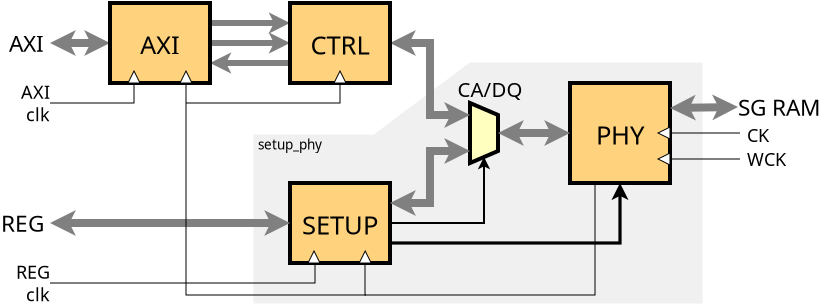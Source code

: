 <?xml version="1.0" encoding="UTF-8"?>
<dia:diagram xmlns:dia="http://www.lysator.liu.se/~alla/dia/">
  <dia:layer name="Background" visible="true">
    <dia:object type="Standard - Polygon" version="0" id="O0">
      <dia:attribute name="obj_pos">
        <dia:point val="23.6,17.8"/>
      </dia:attribute>
      <dia:attribute name="obj_bb">
        <dia:rectangle val="23.6,16;34.8,22"/>
      </dia:attribute>
      <dia:attribute name="poly_points">
        <dia:point val="23.6,17.8"/>
        <dia:point val="26.6,17.8"/>
        <dia:point val="29,16"/>
        <dia:point val="34.8,16"/>
        <dia:point val="34.8,22"/>
        <dia:point val="23.6,22"/>
      </dia:attribute>
      <dia:attribute name="line_color">
        <dia:color val="#f0f0f0"/>
      </dia:attribute>
      <dia:attribute name="line_width">
        <dia:real val="1.175e-38"/>
      </dia:attribute>
      <dia:attribute name="inner_color">
        <dia:color val="#f0f0f0"/>
      </dia:attribute>
      <dia:attribute name="show_background">
        <dia:boolean val="true"/>
      </dia:attribute>
    </dia:object>
    <dia:object type="Standard - Text" version="1" id="O1">
      <dia:attribute name="obj_pos">
        <dia:point val="23.6,17.8"/>
      </dia:attribute>
      <dia:attribute name="obj_bb">
        <dia:rectangle val="23.6,17.8;25.455,18.195"/>
      </dia:attribute>
      <dia:attribute name="text">
        <dia:composite type="text">
          <dia:attribute name="string">
            <dia:string># setup_phy#</dia:string>
          </dia:attribute>
          <dia:attribute name="font">
            <dia:font family="sans" style="0" name="Helvetica"/>
          </dia:attribute>
          <dia:attribute name="height">
            <dia:real val="0.423"/>
          </dia:attribute>
          <dia:attribute name="pos">
            <dia:point val="23.6,18.115"/>
          </dia:attribute>
          <dia:attribute name="color">
            <dia:color val="#000000"/>
          </dia:attribute>
          <dia:attribute name="alignment">
            <dia:enum val="0"/>
          </dia:attribute>
        </dia:composite>
      </dia:attribute>
      <dia:attribute name="valign">
        <dia:enum val="0"/>
      </dia:attribute>
      <dia:connections>
        <dia:connection handle="0" to="O0" connection="0"/>
      </dia:connections>
    </dia:object>
  </dia:layer>
  <dia:layer name="Content" visible="true" active="true">
    <dia:object type="Flowchart - Box" version="0" id="O2">
      <dia:attribute name="obj_pos">
        <dia:point val="31.5,16.5"/>
      </dia:attribute>
      <dia:attribute name="obj_bb">
        <dia:rectangle val="31.45,16.45;34.05,19.05"/>
      </dia:attribute>
      <dia:attribute name="elem_corner">
        <dia:point val="31.5,16.5"/>
      </dia:attribute>
      <dia:attribute name="elem_width">
        <dia:real val="2.5"/>
      </dia:attribute>
      <dia:attribute name="elem_height">
        <dia:real val="2.5"/>
      </dia:attribute>
      <dia:attribute name="border_width">
        <dia:real val="0.1"/>
      </dia:attribute>
      <dia:attribute name="inner_color">
        <dia:color val="#ffd27e"/>
      </dia:attribute>
      <dia:attribute name="show_background">
        <dia:boolean val="true"/>
      </dia:attribute>
      <dia:attribute name="padding">
        <dia:real val="0"/>
      </dia:attribute>
      <dia:attribute name="text">
        <dia:composite type="text">
          <dia:attribute name="string">
            <dia:string>#PHY#</dia:string>
          </dia:attribute>
          <dia:attribute name="font">
            <dia:font family="sans" style="0" name="Helvetica"/>
          </dia:attribute>
          <dia:attribute name="height">
            <dia:real val="0.8"/>
          </dia:attribute>
          <dia:attribute name="pos">
            <dia:point val="32.75,17.945"/>
          </dia:attribute>
          <dia:attribute name="color">
            <dia:color val="#000000"/>
          </dia:attribute>
          <dia:attribute name="alignment">
            <dia:enum val="1"/>
          </dia:attribute>
        </dia:composite>
      </dia:attribute>
    </dia:object>
    <dia:object type="Flowchart - Box" version="0" id="O3">
      <dia:attribute name="obj_pos">
        <dia:point val="24.5,19"/>
      </dia:attribute>
      <dia:attribute name="obj_bb">
        <dia:rectangle val="24.45,18.95;27.05,21.05"/>
      </dia:attribute>
      <dia:attribute name="elem_corner">
        <dia:point val="24.5,19"/>
      </dia:attribute>
      <dia:attribute name="elem_width">
        <dia:real val="2.5"/>
      </dia:attribute>
      <dia:attribute name="elem_height">
        <dia:real val="2"/>
      </dia:attribute>
      <dia:attribute name="border_width">
        <dia:real val="0.1"/>
      </dia:attribute>
      <dia:attribute name="inner_color">
        <dia:color val="#ffd27e"/>
      </dia:attribute>
      <dia:attribute name="show_background">
        <dia:boolean val="true"/>
      </dia:attribute>
      <dia:attribute name="padding">
        <dia:real val="0"/>
      </dia:attribute>
      <dia:attribute name="text">
        <dia:composite type="text">
          <dia:attribute name="string">
            <dia:string>#SETUP#</dia:string>
          </dia:attribute>
          <dia:attribute name="font">
            <dia:font family="sans" style="0" name="Helvetica"/>
          </dia:attribute>
          <dia:attribute name="height">
            <dia:real val="0.8"/>
          </dia:attribute>
          <dia:attribute name="pos">
            <dia:point val="25.75,20.195"/>
          </dia:attribute>
          <dia:attribute name="color">
            <dia:color val="#000000"/>
          </dia:attribute>
          <dia:attribute name="alignment">
            <dia:enum val="1"/>
          </dia:attribute>
        </dia:composite>
      </dia:attribute>
    </dia:object>
    <dia:object type="Standard - Polygon" version="0" id="O4">
      <dia:attribute name="obj_pos">
        <dia:point val="29,17"/>
      </dia:attribute>
      <dia:attribute name="obj_bb">
        <dia:rectangle val="28.95,16.924;29.75,18.576"/>
      </dia:attribute>
      <dia:attribute name="poly_points">
        <dia:point val="29,17"/>
        <dia:point val="29.7,17.3"/>
        <dia:point val="29.7,18.2"/>
        <dia:point val="29,18.5"/>
      </dia:attribute>
      <dia:attribute name="line_width">
        <dia:real val="0.1"/>
      </dia:attribute>
      <dia:attribute name="inner_color">
        <dia:color val="#ffffbf"/>
      </dia:attribute>
      <dia:attribute name="show_background">
        <dia:boolean val="true"/>
      </dia:attribute>
    </dia:object>
    <dia:object type="Standard - Line" version="0" id="O5">
      <dia:attribute name="obj_pos">
        <dia:point val="29.7,17.75"/>
      </dia:attribute>
      <dia:attribute name="obj_bb">
        <dia:rectangle val="29.6,17.426;31.6,18.074"/>
      </dia:attribute>
      <dia:attribute name="conn_endpoints">
        <dia:point val="29.7,17.75"/>
        <dia:point val="31.5,17.75"/>
      </dia:attribute>
      <dia:attribute name="numcp">
        <dia:int val="1"/>
      </dia:attribute>
      <dia:attribute name="line_color">
        <dia:color val="#808080"/>
      </dia:attribute>
      <dia:attribute name="line_width">
        <dia:real val="0.2"/>
      </dia:attribute>
      <dia:attribute name="start_arrow">
        <dia:enum val="22"/>
      </dia:attribute>
      <dia:attribute name="start_arrow_length">
        <dia:real val="0.2"/>
      </dia:attribute>
      <dia:attribute name="start_arrow_width">
        <dia:real val="0.2"/>
      </dia:attribute>
      <dia:attribute name="end_arrow">
        <dia:enum val="22"/>
      </dia:attribute>
      <dia:attribute name="end_arrow_length">
        <dia:real val="0.2"/>
      </dia:attribute>
      <dia:attribute name="end_arrow_width">
        <dia:real val="0.2"/>
      </dia:attribute>
      <dia:connections>
        <dia:connection handle="0" to="O4" connection="3"/>
        <dia:connection handle="1" to="O2" connection="7"/>
      </dia:connections>
    </dia:object>
    <dia:object type="Standard - Text" version="1" id="O6">
      <dia:attribute name="obj_pos">
        <dia:point val="29.5,17"/>
      </dia:attribute>
      <dia:attribute name="obj_bb">
        <dia:rectangle val="28.669,16.407;30.331,17"/>
      </dia:attribute>
      <dia:attribute name="text">
        <dia:composite type="text">
          <dia:attribute name="string">
            <dia:string>#CA/DQ#</dia:string>
          </dia:attribute>
          <dia:attribute name="font">
            <dia:font family="sans" style="0" name="Helvetica"/>
          </dia:attribute>
          <dia:attribute name="height">
            <dia:real val="0.635"/>
          </dia:attribute>
          <dia:attribute name="pos">
            <dia:point val="29.5,16.88"/>
          </dia:attribute>
          <dia:attribute name="color">
            <dia:color val="#000000"/>
          </dia:attribute>
          <dia:attribute name="alignment">
            <dia:enum val="1"/>
          </dia:attribute>
        </dia:composite>
      </dia:attribute>
      <dia:attribute name="valign">
        <dia:enum val="1"/>
      </dia:attribute>
    </dia:object>
    <dia:object type="Standard - Line" version="0" id="O7">
      <dia:attribute name="obj_pos">
        <dia:point val="29,17"/>
      </dia:attribute>
      <dia:attribute name="obj_bb">
        <dia:rectangle val="28.995,16.995;29.005,18.505"/>
      </dia:attribute>
      <dia:attribute name="conn_endpoints">
        <dia:point val="29,17"/>
        <dia:point val="29,18.5"/>
      </dia:attribute>
      <dia:attribute name="numcp">
        <dia:int val="4"/>
      </dia:attribute>
      <dia:attribute name="line_width">
        <dia:real val="0.01"/>
      </dia:attribute>
      <dia:connections>
        <dia:connection handle="0" to="O4" connection="0"/>
        <dia:connection handle="1" to="O4" connection="6"/>
      </dia:connections>
    </dia:object>
    <dia:object type="Standard - ZigZagLine" version="1" id="O8">
      <dia:attribute name="obj_pos">
        <dia:point val="27,19.5"/>
      </dia:attribute>
      <dia:attribute name="obj_bb">
        <dia:rectangle val="26.9,17.876;29.1,19.824"/>
      </dia:attribute>
      <dia:attribute name="orth_points">
        <dia:point val="27,19.5"/>
        <dia:point val="28,19.5"/>
        <dia:point val="28,18.2"/>
        <dia:point val="29,18.2"/>
      </dia:attribute>
      <dia:attribute name="orth_orient">
        <dia:enum val="0"/>
        <dia:enum val="1"/>
        <dia:enum val="0"/>
      </dia:attribute>
      <dia:attribute name="autorouting">
        <dia:boolean val="true"/>
      </dia:attribute>
      <dia:attribute name="line_color">
        <dia:color val="#808080"/>
      </dia:attribute>
      <dia:attribute name="line_width">
        <dia:real val="0.2"/>
      </dia:attribute>
      <dia:attribute name="start_arrow">
        <dia:enum val="22"/>
      </dia:attribute>
      <dia:attribute name="start_arrow_length">
        <dia:real val="0.2"/>
      </dia:attribute>
      <dia:attribute name="start_arrow_width">
        <dia:real val="0.2"/>
      </dia:attribute>
      <dia:attribute name="end_arrow">
        <dia:enum val="22"/>
      </dia:attribute>
      <dia:attribute name="end_arrow_length">
        <dia:real val="0.2"/>
      </dia:attribute>
      <dia:attribute name="end_arrow_width">
        <dia:real val="0.2"/>
      </dia:attribute>
      <dia:connections>
        <dia:connection handle="0" to="O3" connection="6"/>
        <dia:connection handle="1" to="O7" connection="3"/>
      </dia:connections>
    </dia:object>
    <dia:object type="Standard - ZigZagLine" version="1" id="O9">
      <dia:attribute name="obj_pos">
        <dia:point val="27,15.5"/>
      </dia:attribute>
      <dia:attribute name="obj_bb">
        <dia:rectangle val="26.9,15.176;29.1,17.624"/>
      </dia:attribute>
      <dia:attribute name="orth_points">
        <dia:point val="27,15.5"/>
        <dia:point val="28,15.5"/>
        <dia:point val="28,17.3"/>
        <dia:point val="29,17.3"/>
      </dia:attribute>
      <dia:attribute name="orth_orient">
        <dia:enum val="0"/>
        <dia:enum val="1"/>
        <dia:enum val="0"/>
      </dia:attribute>
      <dia:attribute name="autorouting">
        <dia:boolean val="true"/>
      </dia:attribute>
      <dia:attribute name="line_color">
        <dia:color val="#808080"/>
      </dia:attribute>
      <dia:attribute name="line_width">
        <dia:real val="0.2"/>
      </dia:attribute>
      <dia:attribute name="start_arrow">
        <dia:enum val="22"/>
      </dia:attribute>
      <dia:attribute name="start_arrow_length">
        <dia:real val="0.2"/>
      </dia:attribute>
      <dia:attribute name="start_arrow_width">
        <dia:real val="0.2"/>
      </dia:attribute>
      <dia:attribute name="end_arrow">
        <dia:enum val="22"/>
      </dia:attribute>
      <dia:attribute name="end_arrow_length">
        <dia:real val="0.2"/>
      </dia:attribute>
      <dia:attribute name="end_arrow_width">
        <dia:real val="0.2"/>
      </dia:attribute>
      <dia:connections>
        <dia:connection handle="0" to="O24" connection="8"/>
        <dia:connection handle="1" to="O7" connection="0"/>
      </dia:connections>
    </dia:object>
    <dia:object type="Standard - ZigZagLine" version="1" id="O10">
      <dia:attribute name="obj_pos">
        <dia:point val="27,20"/>
      </dia:attribute>
      <dia:attribute name="obj_bb">
        <dia:rectangle val="26.975,18.294;29.506,20.025"/>
      </dia:attribute>
      <dia:attribute name="orth_points">
        <dia:point val="27,20"/>
        <dia:point val="29.35,20"/>
        <dia:point val="29.35,18.35"/>
      </dia:attribute>
      <dia:attribute name="orth_orient">
        <dia:enum val="0"/>
        <dia:enum val="1"/>
      </dia:attribute>
      <dia:attribute name="autorouting">
        <dia:boolean val="true"/>
      </dia:attribute>
      <dia:attribute name="line_width">
        <dia:real val="0.05"/>
      </dia:attribute>
      <dia:attribute name="end_arrow">
        <dia:enum val="22"/>
      </dia:attribute>
      <dia:attribute name="end_arrow_length">
        <dia:real val="0.2"/>
      </dia:attribute>
      <dia:attribute name="end_arrow_width">
        <dia:real val="0.2"/>
      </dia:attribute>
      <dia:connections>
        <dia:connection handle="0" to="O3" connection="8"/>
        <dia:connection handle="1" to="O4" connection="5"/>
      </dia:connections>
    </dia:object>
    <dia:object type="Standard - ZigZagLine" version="1" id="O11">
      <dia:attribute name="obj_pos">
        <dia:point val="27,20.5"/>
      </dia:attribute>
      <dia:attribute name="obj_bb">
        <dia:rectangle val="26.96,18.911;32.964,20.54"/>
      </dia:attribute>
      <dia:attribute name="orth_points">
        <dia:point val="27,20.5"/>
        <dia:point val="32.75,20.5"/>
        <dia:point val="32.75,19"/>
      </dia:attribute>
      <dia:attribute name="orth_orient">
        <dia:enum val="0"/>
        <dia:enum val="1"/>
      </dia:attribute>
      <dia:attribute name="autorouting">
        <dia:boolean val="true"/>
      </dia:attribute>
      <dia:attribute name="line_width">
        <dia:real val="0.08"/>
      </dia:attribute>
      <dia:attribute name="end_arrow">
        <dia:enum val="22"/>
      </dia:attribute>
      <dia:attribute name="end_arrow_length">
        <dia:real val="0.25"/>
      </dia:attribute>
      <dia:attribute name="end_arrow_width">
        <dia:real val="0.25"/>
      </dia:attribute>
      <dia:connections>
        <dia:connection handle="0" to="O3" connection="10"/>
        <dia:connection handle="1" to="O2" connection="13"/>
      </dia:connections>
    </dia:object>
    <dia:object type="Standard - Line" version="0" id="O12">
      <dia:attribute name="obj_pos">
        <dia:point val="22.5,15"/>
      </dia:attribute>
      <dia:attribute name="obj_bb">
        <dia:rectangle val="22.425,14.732;24.668,15.268"/>
      </dia:attribute>
      <dia:attribute name="conn_endpoints">
        <dia:point val="22.5,15"/>
        <dia:point val="24.5,15"/>
      </dia:attribute>
      <dia:attribute name="numcp">
        <dia:int val="1"/>
      </dia:attribute>
      <dia:attribute name="line_color">
        <dia:color val="#808080"/>
      </dia:attribute>
      <dia:attribute name="line_width">
        <dia:real val="0.15"/>
      </dia:attribute>
      <dia:attribute name="end_arrow">
        <dia:enum val="22"/>
      </dia:attribute>
      <dia:attribute name="end_arrow_length">
        <dia:real val="0.2"/>
      </dia:attribute>
      <dia:attribute name="end_arrow_width">
        <dia:real val="0.2"/>
      </dia:attribute>
      <dia:connections>
        <dia:connection handle="0" to="O23" connection="6"/>
        <dia:connection handle="1" to="O24" connection="5"/>
      </dia:connections>
    </dia:object>
    <dia:object type="Standard - Line" version="0" id="O13">
      <dia:attribute name="obj_pos">
        <dia:point val="22.5,15.5"/>
      </dia:attribute>
      <dia:attribute name="obj_bb">
        <dia:rectangle val="22.425,15.232;24.668,15.768"/>
      </dia:attribute>
      <dia:attribute name="conn_endpoints">
        <dia:point val="22.5,15.5"/>
        <dia:point val="24.5,15.5"/>
      </dia:attribute>
      <dia:attribute name="numcp">
        <dia:int val="1"/>
      </dia:attribute>
      <dia:attribute name="line_color">
        <dia:color val="#808080"/>
      </dia:attribute>
      <dia:attribute name="line_width">
        <dia:real val="0.15"/>
      </dia:attribute>
      <dia:attribute name="end_arrow">
        <dia:enum val="22"/>
      </dia:attribute>
      <dia:attribute name="end_arrow_length">
        <dia:real val="0.2"/>
      </dia:attribute>
      <dia:attribute name="end_arrow_width">
        <dia:real val="0.2"/>
      </dia:attribute>
      <dia:connections>
        <dia:connection handle="0" to="O23" connection="8"/>
        <dia:connection handle="1" to="O24" connection="7"/>
      </dia:connections>
    </dia:object>
    <dia:object type="Standard - Line" version="0" id="O14">
      <dia:attribute name="obj_pos">
        <dia:point val="24.5,16"/>
      </dia:attribute>
      <dia:attribute name="obj_bb">
        <dia:rectangle val="22.332,15.732;24.575,16.268"/>
      </dia:attribute>
      <dia:attribute name="conn_endpoints">
        <dia:point val="24.5,16"/>
        <dia:point val="22.5,16"/>
      </dia:attribute>
      <dia:attribute name="numcp">
        <dia:int val="1"/>
      </dia:attribute>
      <dia:attribute name="line_color">
        <dia:color val="#808080"/>
      </dia:attribute>
      <dia:attribute name="line_width">
        <dia:real val="0.15"/>
      </dia:attribute>
      <dia:attribute name="end_arrow">
        <dia:enum val="22"/>
      </dia:attribute>
      <dia:attribute name="end_arrow_length">
        <dia:real val="0.2"/>
      </dia:attribute>
      <dia:attribute name="end_arrow_width">
        <dia:real val="0.2"/>
      </dia:attribute>
      <dia:connections>
        <dia:connection handle="0" to="O24" connection="9"/>
        <dia:connection handle="1" to="O23" connection="10"/>
      </dia:connections>
    </dia:object>
    <dia:object type="Standard - Line" version="0" id="O15">
      <dia:attribute name="obj_pos">
        <dia:point val="18.5,15.5"/>
      </dia:attribute>
      <dia:attribute name="obj_bb">
        <dia:rectangle val="18.4,15.176;20.1,15.824"/>
      </dia:attribute>
      <dia:attribute name="conn_endpoints">
        <dia:point val="18.5,15.5"/>
        <dia:point val="20,15.5"/>
      </dia:attribute>
      <dia:attribute name="numcp">
        <dia:int val="1"/>
      </dia:attribute>
      <dia:attribute name="line_color">
        <dia:color val="#808080"/>
      </dia:attribute>
      <dia:attribute name="line_width">
        <dia:real val="0.2"/>
      </dia:attribute>
      <dia:attribute name="start_arrow">
        <dia:enum val="22"/>
      </dia:attribute>
      <dia:attribute name="start_arrow_length">
        <dia:real val="0.2"/>
      </dia:attribute>
      <dia:attribute name="start_arrow_width">
        <dia:real val="0.2"/>
      </dia:attribute>
      <dia:attribute name="end_arrow">
        <dia:enum val="22"/>
      </dia:attribute>
      <dia:attribute name="end_arrow_length">
        <dia:real val="0.2"/>
      </dia:attribute>
      <dia:attribute name="end_arrow_width">
        <dia:real val="0.2"/>
      </dia:attribute>
      <dia:connections>
        <dia:connection handle="1" to="O23" connection="7"/>
      </dia:connections>
    </dia:object>
    <dia:object type="Standard - Text" version="1" id="O16">
      <dia:attribute name="obj_pos">
        <dia:point val="18.5,15.5"/>
      </dia:attribute>
      <dia:attribute name="obj_bb">
        <dia:rectangle val="17.38,15.17;18.5,15.83"/>
      </dia:attribute>
      <dia:attribute name="text">
        <dia:composite type="text">
          <dia:attribute name="string">
            <dia:string>#AXI #</dia:string>
          </dia:attribute>
          <dia:attribute name="font">
            <dia:font family="sans" style="0" name="Helvetica"/>
          </dia:attribute>
          <dia:attribute name="height">
            <dia:real val="0.706"/>
          </dia:attribute>
          <dia:attribute name="pos">
            <dia:point val="18.5,15.695"/>
          </dia:attribute>
          <dia:attribute name="color">
            <dia:color val="#000000"/>
          </dia:attribute>
          <dia:attribute name="alignment">
            <dia:enum val="2"/>
          </dia:attribute>
        </dia:composite>
      </dia:attribute>
      <dia:attribute name="valign">
        <dia:enum val="2"/>
      </dia:attribute>
    </dia:object>
    <dia:object type="Standard - Line" version="0" id="O17">
      <dia:attribute name="obj_pos">
        <dia:point val="18.5,20"/>
      </dia:attribute>
      <dia:attribute name="obj_bb">
        <dia:rectangle val="18.4,19.676;24.6,20.324"/>
      </dia:attribute>
      <dia:attribute name="conn_endpoints">
        <dia:point val="18.5,20"/>
        <dia:point val="24.5,20"/>
      </dia:attribute>
      <dia:attribute name="numcp">
        <dia:int val="1"/>
      </dia:attribute>
      <dia:attribute name="line_color">
        <dia:color val="#808080"/>
      </dia:attribute>
      <dia:attribute name="line_width">
        <dia:real val="0.2"/>
      </dia:attribute>
      <dia:attribute name="start_arrow">
        <dia:enum val="22"/>
      </dia:attribute>
      <dia:attribute name="start_arrow_length">
        <dia:real val="0.2"/>
      </dia:attribute>
      <dia:attribute name="start_arrow_width">
        <dia:real val="0.2"/>
      </dia:attribute>
      <dia:attribute name="end_arrow">
        <dia:enum val="22"/>
      </dia:attribute>
      <dia:attribute name="end_arrow_length">
        <dia:real val="0.2"/>
      </dia:attribute>
      <dia:attribute name="end_arrow_width">
        <dia:real val="0.2"/>
      </dia:attribute>
      <dia:connections>
        <dia:connection handle="1" to="O3" connection="7"/>
      </dia:connections>
    </dia:object>
    <dia:object type="Standard - Text" version="1" id="O18">
      <dia:attribute name="obj_pos">
        <dia:point val="18.5,20"/>
      </dia:attribute>
      <dia:attribute name="obj_bb">
        <dia:rectangle val="17.133,19.67;18.5,20.33"/>
      </dia:attribute>
      <dia:attribute name="text">
        <dia:composite type="text">
          <dia:attribute name="string">
            <dia:string>#REG #</dia:string>
          </dia:attribute>
          <dia:attribute name="font">
            <dia:font family="sans" style="0" name="Helvetica"/>
          </dia:attribute>
          <dia:attribute name="height">
            <dia:real val="0.706"/>
          </dia:attribute>
          <dia:attribute name="pos">
            <dia:point val="18.5,20.195"/>
          </dia:attribute>
          <dia:attribute name="color">
            <dia:color val="#000000"/>
          </dia:attribute>
          <dia:attribute name="alignment">
            <dia:enum val="2"/>
          </dia:attribute>
        </dia:composite>
      </dia:attribute>
      <dia:attribute name="valign">
        <dia:enum val="2"/>
      </dia:attribute>
    </dia:object>
    <dia:object type="Standard - Line" version="0" id="O19">
      <dia:attribute name="obj_pos">
        <dia:point val="34,17.125"/>
      </dia:attribute>
      <dia:attribute name="obj_bb">
        <dia:rectangle val="33.898,16.786;35.801,17.439"/>
      </dia:attribute>
      <dia:attribute name="conn_endpoints">
        <dia:point val="34,17.125"/>
        <dia:point val="35.7,17.1"/>
      </dia:attribute>
      <dia:attribute name="numcp">
        <dia:int val="1"/>
      </dia:attribute>
      <dia:attribute name="line_color">
        <dia:color val="#808080"/>
      </dia:attribute>
      <dia:attribute name="line_width">
        <dia:real val="0.2"/>
      </dia:attribute>
      <dia:attribute name="start_arrow">
        <dia:enum val="22"/>
      </dia:attribute>
      <dia:attribute name="start_arrow_length">
        <dia:real val="0.2"/>
      </dia:attribute>
      <dia:attribute name="start_arrow_width">
        <dia:real val="0.2"/>
      </dia:attribute>
      <dia:attribute name="end_arrow">
        <dia:enum val="22"/>
      </dia:attribute>
      <dia:attribute name="end_arrow_length">
        <dia:real val="0.2"/>
      </dia:attribute>
      <dia:attribute name="end_arrow_width">
        <dia:real val="0.2"/>
      </dia:attribute>
      <dia:connections>
        <dia:connection handle="0" to="O2" connection="6"/>
      </dia:connections>
    </dia:object>
    <dia:object type="Standard - Text" version="1" id="O20">
      <dia:attribute name="obj_pos">
        <dia:point val="35.7,17.1"/>
      </dia:attribute>
      <dia:attribute name="obj_bb">
        <dia:rectangle val="35.7,16.77;37.917,17.43"/>
      </dia:attribute>
      <dia:attribute name="text">
        <dia:composite type="text">
          <dia:attribute name="string">
            <dia:string>#SG RAM#</dia:string>
          </dia:attribute>
          <dia:attribute name="font">
            <dia:font family="sans" style="0" name="Helvetica"/>
          </dia:attribute>
          <dia:attribute name="height">
            <dia:real val="0.706"/>
          </dia:attribute>
          <dia:attribute name="pos">
            <dia:point val="35.7,17.295"/>
          </dia:attribute>
          <dia:attribute name="color">
            <dia:color val="#000000"/>
          </dia:attribute>
          <dia:attribute name="alignment">
            <dia:enum val="0"/>
          </dia:attribute>
        </dia:composite>
      </dia:attribute>
      <dia:attribute name="valign">
        <dia:enum val="2"/>
      </dia:attribute>
    </dia:object>
    <dia:object type="Standard - ZigZagLine" version="1" id="O21">
      <dia:attribute name="obj_pos">
        <dia:point val="32.125,19"/>
      </dia:attribute>
      <dia:attribute name="obj_bb">
        <dia:rectangle val="26.37,18.995;32.13,21.805"/>
      </dia:attribute>
      <dia:attribute name="orth_points">
        <dia:point val="32.125,19"/>
        <dia:point val="32.125,21.8"/>
        <dia:point val="26.375,21.8"/>
        <dia:point val="26.375,21"/>
      </dia:attribute>
      <dia:attribute name="orth_orient">
        <dia:enum val="1"/>
        <dia:enum val="0"/>
        <dia:enum val="1"/>
      </dia:attribute>
      <dia:attribute name="autorouting">
        <dia:boolean val="false"/>
      </dia:attribute>
      <dia:attribute name="line_width">
        <dia:real val="0.01"/>
      </dia:attribute>
      <dia:connections>
        <dia:connection handle="0" to="O2" connection="12"/>
        <dia:connection handle="1" to="O3" connection="14"/>
      </dia:connections>
    </dia:object>
    <dia:object type="Standard - Polygon" version="0" id="O22">
      <dia:attribute name="obj_pos">
        <dia:point val="26.38,20.7"/>
      </dia:attribute>
      <dia:attribute name="obj_bb">
        <dia:rectangle val="26.222,20.689;26.538,21.005"/>
      </dia:attribute>
      <dia:attribute name="poly_points">
        <dia:point val="26.38,20.7"/>
        <dia:point val="26.53,21"/>
        <dia:point val="26.23,21"/>
      </dia:attribute>
      <dia:attribute name="line_width">
        <dia:real val="0.01"/>
      </dia:attribute>
      <dia:attribute name="show_background">
        <dia:boolean val="true"/>
      </dia:attribute>
    </dia:object>
    <dia:object type="Flowchart - Box" version="0" id="O23">
      <dia:attribute name="obj_pos">
        <dia:point val="20,14.5"/>
      </dia:attribute>
      <dia:attribute name="obj_bb">
        <dia:rectangle val="19.95,14.45;22.55,16.55"/>
      </dia:attribute>
      <dia:attribute name="elem_corner">
        <dia:point val="20,14.5"/>
      </dia:attribute>
      <dia:attribute name="elem_width">
        <dia:real val="2.5"/>
      </dia:attribute>
      <dia:attribute name="elem_height">
        <dia:real val="2"/>
      </dia:attribute>
      <dia:attribute name="border_width">
        <dia:real val="0.1"/>
      </dia:attribute>
      <dia:attribute name="inner_color">
        <dia:color val="#ffd27e"/>
      </dia:attribute>
      <dia:attribute name="show_background">
        <dia:boolean val="true"/>
      </dia:attribute>
      <dia:attribute name="padding">
        <dia:real val="0"/>
      </dia:attribute>
      <dia:attribute name="text">
        <dia:composite type="text">
          <dia:attribute name="string">
            <dia:string>#AXI#</dia:string>
          </dia:attribute>
          <dia:attribute name="font">
            <dia:font family="sans" style="0" name="Helvetica"/>
          </dia:attribute>
          <dia:attribute name="height">
            <dia:real val="0.8"/>
          </dia:attribute>
          <dia:attribute name="pos">
            <dia:point val="21.25,15.695"/>
          </dia:attribute>
          <dia:attribute name="color">
            <dia:color val="#000000"/>
          </dia:attribute>
          <dia:attribute name="alignment">
            <dia:enum val="1"/>
          </dia:attribute>
        </dia:composite>
      </dia:attribute>
    </dia:object>
    <dia:object type="Flowchart - Box" version="0" id="O24">
      <dia:attribute name="obj_pos">
        <dia:point val="24.5,14.5"/>
      </dia:attribute>
      <dia:attribute name="obj_bb">
        <dia:rectangle val="24.45,14.45;27.05,16.55"/>
      </dia:attribute>
      <dia:attribute name="elem_corner">
        <dia:point val="24.5,14.5"/>
      </dia:attribute>
      <dia:attribute name="elem_width">
        <dia:real val="2.5"/>
      </dia:attribute>
      <dia:attribute name="elem_height">
        <dia:real val="2"/>
      </dia:attribute>
      <dia:attribute name="border_width">
        <dia:real val="0.1"/>
      </dia:attribute>
      <dia:attribute name="inner_color">
        <dia:color val="#ffd27e"/>
      </dia:attribute>
      <dia:attribute name="show_background">
        <dia:boolean val="true"/>
      </dia:attribute>
      <dia:attribute name="padding">
        <dia:real val="0"/>
      </dia:attribute>
      <dia:attribute name="text">
        <dia:composite type="text">
          <dia:attribute name="string">
            <dia:string>#CTRL#</dia:string>
          </dia:attribute>
          <dia:attribute name="font">
            <dia:font family="sans" style="0" name="Helvetica"/>
          </dia:attribute>
          <dia:attribute name="height">
            <dia:real val="0.8"/>
          </dia:attribute>
          <dia:attribute name="pos">
            <dia:point val="25.75,15.695"/>
          </dia:attribute>
          <dia:attribute name="color">
            <dia:color val="#000000"/>
          </dia:attribute>
          <dia:attribute name="alignment">
            <dia:enum val="1"/>
          </dia:attribute>
        </dia:composite>
      </dia:attribute>
    </dia:object>
    <dia:object type="Standard - Polygon" version="0" id="O25">
      <dia:attribute name="obj_pos">
        <dia:point val="25.1,20.7"/>
      </dia:attribute>
      <dia:attribute name="obj_bb">
        <dia:rectangle val="24.942,20.689;25.258,21.005"/>
      </dia:attribute>
      <dia:attribute name="poly_points">
        <dia:point val="25.1,20.7"/>
        <dia:point val="25.25,21"/>
        <dia:point val="24.95,21"/>
      </dia:attribute>
      <dia:attribute name="line_width">
        <dia:real val="0.01"/>
      </dia:attribute>
      <dia:attribute name="show_background">
        <dia:boolean val="true"/>
      </dia:attribute>
    </dia:object>
    <dia:object type="Standard - Polygon" version="0" id="O26">
      <dia:attribute name="obj_pos">
        <dia:point val="25.75,16.2"/>
      </dia:attribute>
      <dia:attribute name="obj_bb">
        <dia:rectangle val="25.592,16.189;25.908,16.505"/>
      </dia:attribute>
      <dia:attribute name="poly_points">
        <dia:point val="25.75,16.2"/>
        <dia:point val="25.9,16.5"/>
        <dia:point val="25.6,16.5"/>
      </dia:attribute>
      <dia:attribute name="line_width">
        <dia:real val="0.01"/>
      </dia:attribute>
      <dia:attribute name="show_background">
        <dia:boolean val="true"/>
      </dia:attribute>
    </dia:object>
    <dia:object type="Standard - Polygon" version="0" id="O27">
      <dia:attribute name="obj_pos">
        <dia:point val="21.9,16.2"/>
      </dia:attribute>
      <dia:attribute name="obj_bb">
        <dia:rectangle val="21.742,16.189;22.058,16.505"/>
      </dia:attribute>
      <dia:attribute name="poly_points">
        <dia:point val="21.9,16.2"/>
        <dia:point val="22.05,16.5"/>
        <dia:point val="21.75,16.5"/>
      </dia:attribute>
      <dia:attribute name="line_width">
        <dia:real val="0.01"/>
      </dia:attribute>
      <dia:attribute name="show_background">
        <dia:boolean val="true"/>
      </dia:attribute>
    </dia:object>
    <dia:object type="Standard - Polygon" version="0" id="O28">
      <dia:attribute name="obj_pos">
        <dia:point val="20.6,16.2"/>
      </dia:attribute>
      <dia:attribute name="obj_bb">
        <dia:rectangle val="20.442,16.189;20.758,16.505"/>
      </dia:attribute>
      <dia:attribute name="poly_points">
        <dia:point val="20.6,16.2"/>
        <dia:point val="20.75,16.5"/>
        <dia:point val="20.45,16.5"/>
      </dia:attribute>
      <dia:attribute name="line_width">
        <dia:real val="0.01"/>
      </dia:attribute>
      <dia:attribute name="show_background">
        <dia:boolean val="true"/>
      </dia:attribute>
    </dia:object>
    <dia:object type="Standard - Text" version="1" id="O29">
      <dia:attribute name="obj_pos">
        <dia:point val="18.5,21.5"/>
      </dia:attribute>
      <dia:attribute name="obj_bb">
        <dia:rectangle val="17.55,20.954;18.5,22.046"/>
      </dia:attribute>
      <dia:attribute name="text">
        <dia:composite type="text">
          <dia:attribute name="string">
            <dia:string>#REG
clk#</dia:string>
          </dia:attribute>
          <dia:attribute name="font">
            <dia:font family="sans" style="0" name="Helvetica"/>
          </dia:attribute>
          <dia:attribute name="height">
            <dia:real val="0.564"/>
          </dia:attribute>
          <dia:attribute name="pos">
            <dia:point val="18.5,21.374"/>
          </dia:attribute>
          <dia:attribute name="color">
            <dia:color val="#000000"/>
          </dia:attribute>
          <dia:attribute name="alignment">
            <dia:enum val="2"/>
          </dia:attribute>
        </dia:composite>
      </dia:attribute>
      <dia:attribute name="valign">
        <dia:enum val="2"/>
      </dia:attribute>
    </dia:object>
    <dia:object type="Standard - Text" version="1" id="O30">
      <dia:attribute name="obj_pos">
        <dia:point val="18.5,17"/>
      </dia:attribute>
      <dia:attribute name="obj_bb">
        <dia:rectangle val="17.747,16.454;18.5,17.546"/>
      </dia:attribute>
      <dia:attribute name="text">
        <dia:composite type="text">
          <dia:attribute name="string">
            <dia:string>#AXI
clk#</dia:string>
          </dia:attribute>
          <dia:attribute name="font">
            <dia:font family="sans" style="0" name="Helvetica"/>
          </dia:attribute>
          <dia:attribute name="height">
            <dia:real val="0.564"/>
          </dia:attribute>
          <dia:attribute name="pos">
            <dia:point val="18.5,16.874"/>
          </dia:attribute>
          <dia:attribute name="color">
            <dia:color val="#000000"/>
          </dia:attribute>
          <dia:attribute name="alignment">
            <dia:enum val="2"/>
          </dia:attribute>
        </dia:composite>
      </dia:attribute>
      <dia:attribute name="valign">
        <dia:enum val="2"/>
      </dia:attribute>
    </dia:object>
    <dia:object type="Standard - ZigZagLine" version="1" id="O31">
      <dia:attribute name="obj_pos">
        <dia:point val="18.5,17"/>
      </dia:attribute>
      <dia:attribute name="obj_bb">
        <dia:rectangle val="18.493,16.495;20.605,17.005"/>
      </dia:attribute>
      <dia:attribute name="orth_points">
        <dia:point val="18.5,17"/>
        <dia:point val="18.5,17"/>
        <dia:point val="20.6,17"/>
        <dia:point val="20.6,16.5"/>
      </dia:attribute>
      <dia:attribute name="orth_orient">
        <dia:enum val="1"/>
        <dia:enum val="0"/>
        <dia:enum val="1"/>
      </dia:attribute>
      <dia:attribute name="autorouting">
        <dia:boolean val="false"/>
      </dia:attribute>
      <dia:attribute name="line_width">
        <dia:real val="0.01"/>
      </dia:attribute>
      <dia:connections>
        <dia:connection handle="1" to="O28" connection="3"/>
      </dia:connections>
    </dia:object>
    <dia:object type="Standard - ZigZagLine" version="1" id="O32">
      <dia:attribute name="obj_pos">
        <dia:point val="18.5,21.5"/>
      </dia:attribute>
      <dia:attribute name="obj_bb">
        <dia:rectangle val="18.493,20.995;25.13,21.505"/>
      </dia:attribute>
      <dia:attribute name="orth_points">
        <dia:point val="18.5,21.5"/>
        <dia:point val="18.5,21.5"/>
        <dia:point val="25.125,21.5"/>
        <dia:point val="25.125,21"/>
      </dia:attribute>
      <dia:attribute name="orth_orient">
        <dia:enum val="1"/>
        <dia:enum val="0"/>
        <dia:enum val="1"/>
      </dia:attribute>
      <dia:attribute name="autorouting">
        <dia:boolean val="false"/>
      </dia:attribute>
      <dia:attribute name="line_width">
        <dia:real val="0.01"/>
      </dia:attribute>
      <dia:connections>
        <dia:connection handle="1" to="O3" connection="12"/>
      </dia:connections>
    </dia:object>
    <dia:object type="Standard - ZigZagLine" version="1" id="O33">
      <dia:attribute name="obj_pos">
        <dia:point val="26.4,21.8"/>
      </dia:attribute>
      <dia:attribute name="obj_bb">
        <dia:rectangle val="21.895,16.495;26.407,21.805"/>
      </dia:attribute>
      <dia:attribute name="orth_points">
        <dia:point val="26.4,21.8"/>
        <dia:point val="26.4,21.8"/>
        <dia:point val="21.9,21.8"/>
        <dia:point val="21.9,16.5"/>
      </dia:attribute>
      <dia:attribute name="orth_orient">
        <dia:enum val="1"/>
        <dia:enum val="0"/>
        <dia:enum val="1"/>
      </dia:attribute>
      <dia:attribute name="autorouting">
        <dia:boolean val="false"/>
      </dia:attribute>
      <dia:attribute name="line_width">
        <dia:real val="0.01"/>
      </dia:attribute>
      <dia:connections>
        <dia:connection handle="1" to="O27" connection="3"/>
      </dia:connections>
    </dia:object>
    <dia:object type="Standard - ZigZagLine" version="1" id="O34">
      <dia:attribute name="obj_pos">
        <dia:point val="21.9,17"/>
      </dia:attribute>
      <dia:attribute name="obj_bb">
        <dia:rectangle val="21.893,16.495;25.755,17.005"/>
      </dia:attribute>
      <dia:attribute name="orth_points">
        <dia:point val="21.9,17"/>
        <dia:point val="21.9,17"/>
        <dia:point val="25.75,17"/>
        <dia:point val="25.75,16.5"/>
      </dia:attribute>
      <dia:attribute name="orth_orient">
        <dia:enum val="1"/>
        <dia:enum val="0"/>
        <dia:enum val="1"/>
      </dia:attribute>
      <dia:attribute name="autorouting">
        <dia:boolean val="false"/>
      </dia:attribute>
      <dia:attribute name="line_width">
        <dia:real val="0.01"/>
      </dia:attribute>
      <dia:connections>
        <dia:connection handle="1" to="O24" connection="13"/>
      </dia:connections>
    </dia:object>
    <dia:object type="Standard - Polygon" version="0" id="O35">
      <dia:attribute name="obj_pos">
        <dia:point val="33.7,17.75"/>
      </dia:attribute>
      <dia:attribute name="obj_bb">
        <dia:rectangle val="33.689,17.592;34.005,17.908"/>
      </dia:attribute>
      <dia:attribute name="poly_points">
        <dia:point val="33.7,17.75"/>
        <dia:point val="34,17.6"/>
        <dia:point val="34,17.9"/>
      </dia:attribute>
      <dia:attribute name="line_width">
        <dia:real val="0.01"/>
      </dia:attribute>
      <dia:attribute name="show_background">
        <dia:boolean val="true"/>
      </dia:attribute>
    </dia:object>
    <dia:object type="Standard - Polygon" version="0" id="O36">
      <dia:attribute name="obj_pos">
        <dia:point val="33.7,18.4"/>
      </dia:attribute>
      <dia:attribute name="obj_bb">
        <dia:rectangle val="33.689,18.242;34.005,18.558"/>
      </dia:attribute>
      <dia:attribute name="poly_points">
        <dia:point val="33.7,18.4"/>
        <dia:point val="34,18.25"/>
        <dia:point val="34,18.55"/>
      </dia:attribute>
      <dia:attribute name="line_width">
        <dia:real val="0.01"/>
      </dia:attribute>
      <dia:attribute name="show_background">
        <dia:boolean val="true"/>
      </dia:attribute>
    </dia:object>
    <dia:object type="Standard - Line" version="0" id="O37">
      <dia:attribute name="obj_pos">
        <dia:point val="34,17.75"/>
      </dia:attribute>
      <dia:attribute name="obj_bb">
        <dia:rectangle val="33.995,17.745;35.755,17.755"/>
      </dia:attribute>
      <dia:attribute name="conn_endpoints">
        <dia:point val="34,17.75"/>
        <dia:point val="35.75,17.75"/>
      </dia:attribute>
      <dia:attribute name="numcp">
        <dia:int val="1"/>
      </dia:attribute>
      <dia:attribute name="line_width">
        <dia:real val="0.01"/>
      </dia:attribute>
      <dia:connections>
        <dia:connection handle="0" to="O2" connection="8"/>
      </dia:connections>
    </dia:object>
    <dia:object type="Standard - Line" version="0" id="O38">
      <dia:attribute name="obj_pos">
        <dia:point val="34,18.4"/>
      </dia:attribute>
      <dia:attribute name="obj_bb">
        <dia:rectangle val="33.995,18.395;35.755,18.405"/>
      </dia:attribute>
      <dia:attribute name="conn_endpoints">
        <dia:point val="34,18.4"/>
        <dia:point val="35.75,18.4"/>
      </dia:attribute>
      <dia:attribute name="numcp">
        <dia:int val="1"/>
      </dia:attribute>
      <dia:attribute name="line_width">
        <dia:real val="0.01"/>
      </dia:attribute>
      <dia:connections>
        <dia:connection handle="0" to="O36" connection="3"/>
      </dia:connections>
    </dia:object>
    <dia:object type="Standard - Text" version="1" id="O39">
      <dia:attribute name="obj_pos">
        <dia:point val="35.8,17.8"/>
      </dia:attribute>
      <dia:attribute name="obj_bb">
        <dia:rectangle val="35.8,17.536;36.553,18.064"/>
      </dia:attribute>
      <dia:attribute name="text">
        <dia:composite type="text">
          <dia:attribute name="string">
            <dia:string># CK#</dia:string>
          </dia:attribute>
          <dia:attribute name="font">
            <dia:font family="sans" style="0" name="Helvetica"/>
          </dia:attribute>
          <dia:attribute name="height">
            <dia:real val="0.564"/>
          </dia:attribute>
          <dia:attribute name="pos">
            <dia:point val="35.8,17.956"/>
          </dia:attribute>
          <dia:attribute name="color">
            <dia:color val="#000000"/>
          </dia:attribute>
          <dia:attribute name="alignment">
            <dia:enum val="0"/>
          </dia:attribute>
        </dia:composite>
      </dia:attribute>
      <dia:attribute name="valign">
        <dia:enum val="2"/>
      </dia:attribute>
    </dia:object>
    <dia:object type="Standard - Text" version="1" id="O40">
      <dia:attribute name="obj_pos">
        <dia:point val="35.8,18.4"/>
      </dia:attribute>
      <dia:attribute name="obj_bb">
        <dia:rectangle val="35.8,18.136;37,18.664"/>
      </dia:attribute>
      <dia:attribute name="text">
        <dia:composite type="text">
          <dia:attribute name="string">
            <dia:string># WCK#</dia:string>
          </dia:attribute>
          <dia:attribute name="font">
            <dia:font family="sans" style="0" name="Helvetica"/>
          </dia:attribute>
          <dia:attribute name="height">
            <dia:real val="0.564"/>
          </dia:attribute>
          <dia:attribute name="pos">
            <dia:point val="35.8,18.556"/>
          </dia:attribute>
          <dia:attribute name="color">
            <dia:color val="#000000"/>
          </dia:attribute>
          <dia:attribute name="alignment">
            <dia:enum val="0"/>
          </dia:attribute>
        </dia:composite>
      </dia:attribute>
      <dia:attribute name="valign">
        <dia:enum val="2"/>
      </dia:attribute>
    </dia:object>
  </dia:layer>
</dia:diagram>

